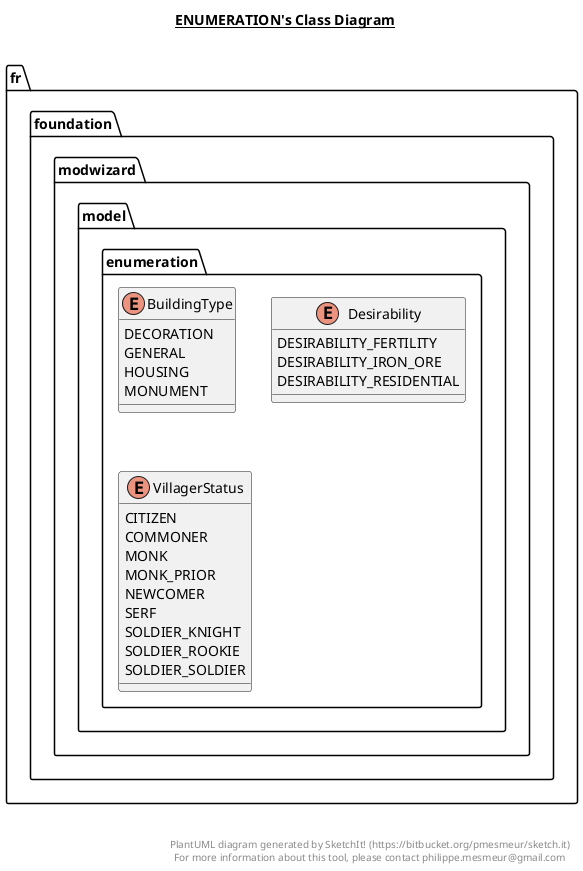 @startuml

title __ENUMERATION's Class Diagram__\n

  namespace fr.foundation.modwizard {
    namespace model {
      namespace enumeration {
        enum BuildingType {
          DECORATION
          GENERAL
          HOUSING
          MONUMENT
        }
      }
    }
  }
  

  namespace fr.foundation.modwizard {
    namespace model {
      namespace enumeration {
        enum Desirability {
          DESIRABILITY_FERTILITY
          DESIRABILITY_IRON_ORE
          DESIRABILITY_RESIDENTIAL
        }
      }
    }
  }
  

  namespace fr.foundation.modwizard {
    namespace model {
      namespace enumeration {
        enum VillagerStatus {
          CITIZEN
          COMMONER
          MONK
          MONK_PRIOR
          NEWCOMER
          SERF
          SOLDIER_KNIGHT
          SOLDIER_ROOKIE
          SOLDIER_SOLDIER
        }
      }
    }
  }
  



right footer


PlantUML diagram generated by SketchIt! (https://bitbucket.org/pmesmeur/sketch.it)
For more information about this tool, please contact philippe.mesmeur@gmail.com
endfooter

@enduml

